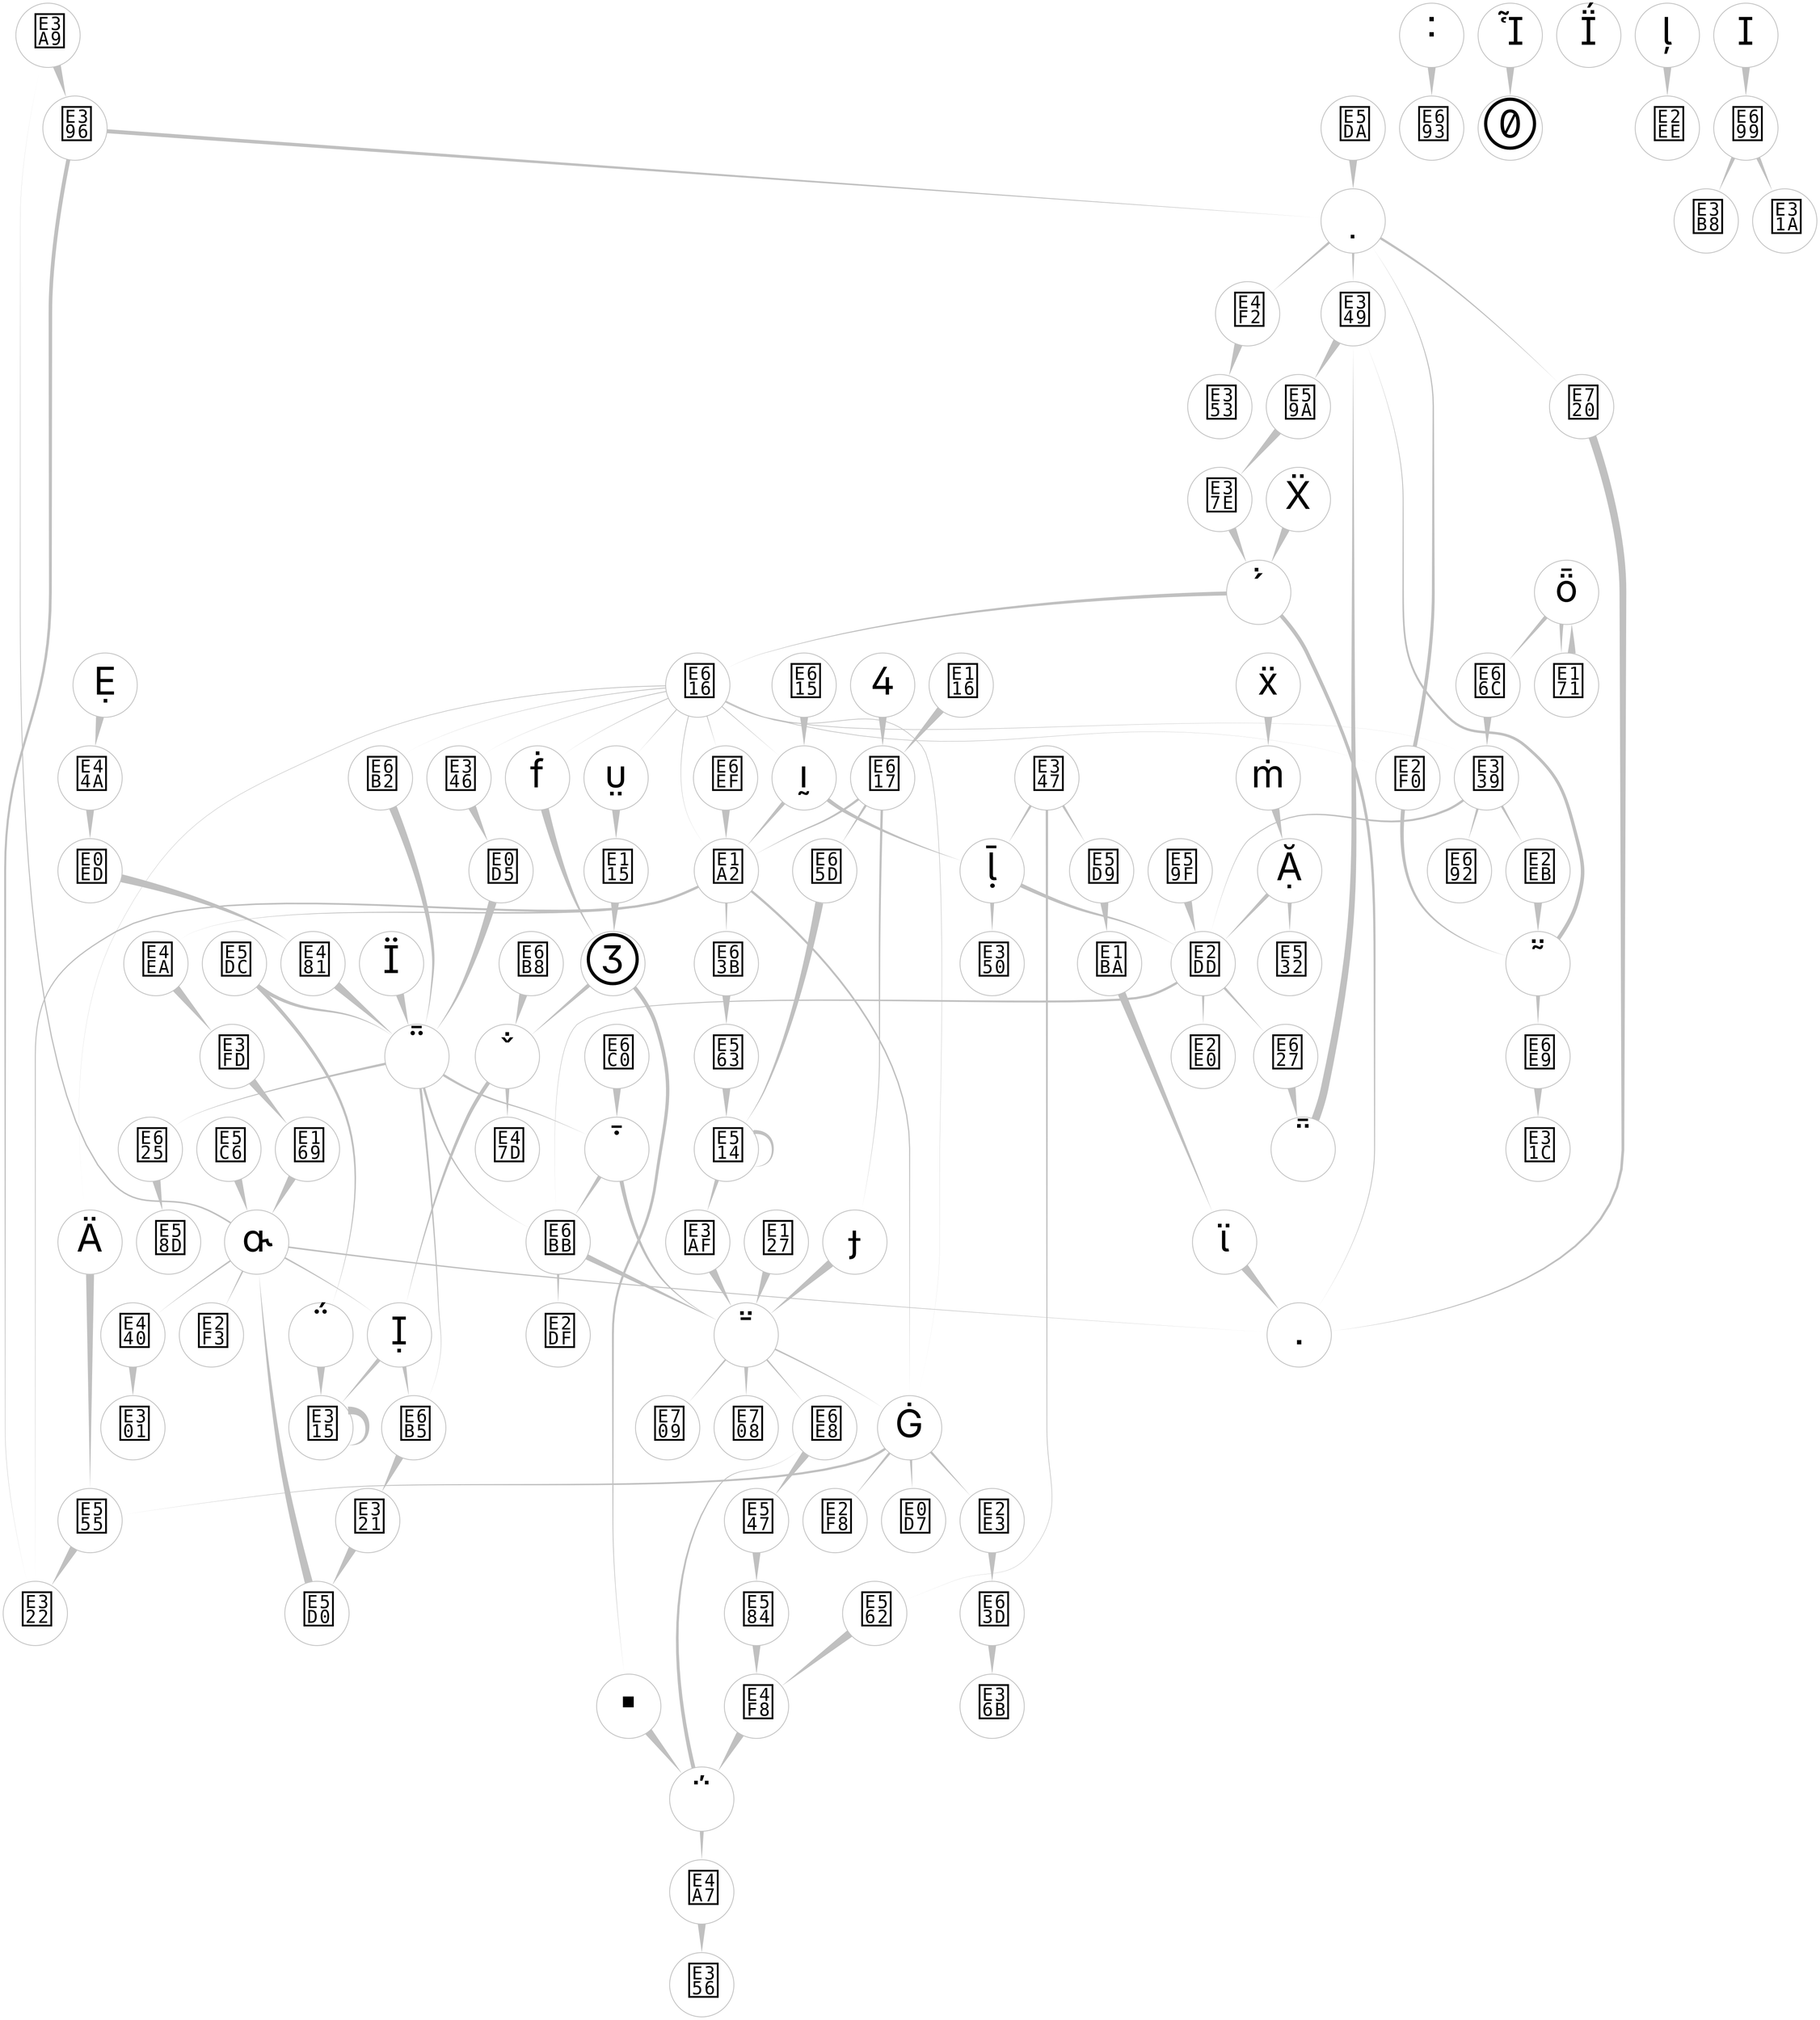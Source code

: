digraph "aton" {

  // Set general graph options
  graph [mindist=0, minlen=0, ratio="auto"]

  // Set the default properties for nodes and edges between nodes
  node [shape=ellipse, color=gray, fontname="NFM-Indus Script", fontsize=48, fixedsize=true, width=1.125, height=1.125]
  edge [color=gray, style=tapered, dir=forward, arrowhead=none]

  x3A9 [label="&#58281;"]
  x2F3 [label="&#58099;"]
  x2BA [label="&#58042;"]
  x322 [label="&#58146;"]
  x26E [label="&#57966;"]
  x514 [label="&#58644;"]
  x24A [label="&#57930;"]
  x1F0 [label="&#57840;"]
  x12B [label="&#57643;"]
  x396 [label="&#58262;"]
  x356 [label="&#58198;"]
  x37E [label="&#58238;"]
  x5D9 [label="&#58841;"]
  x692 [label="&#59026;"]
  x21F [label="&#57887;"]
  x562 [label="&#58722;"]
  x584 [label="&#58756;"]
  x04B [label="&#57419;"]
  x228 [label="&#57896;"]
  x625 [label="&#58917;"]
  x2A1 [label="&#58017;"]
  x6B8 [label="&#59064;"]
  x121 [label="&#57633;"]
  x6E8 [label="&#59112;"]
  x353 [label="&#58195;"]
  x23A [label="&#57914;"]
  x2D7 [label="&#58071;"]
  x617 [label="&#58903;"]
  x00D [label="&#57357;"]
  x2DC [label="&#58076;"]
  x2DD [label="&#58077;"]
  x4F2 [label="&#58610;"]
  x63B [label="&#58939;"]
  x627 [label="&#58919;"]
  x05A [label="&#57434;"]
  x339 [label="&#58169;"]
  x2CB [label="&#58059;"]
  x2D4 [label="&#58068;"]
  x321 [label="&#58145;"]
  x44A [label="&#58442;"]
  x4F8 [label="&#58616;"]
  x47D [label="&#58493;"]
  x2EE [label="&#58094;"]
  x3AF [label="&#58287;"]
  x285 [label="&#57989;"]
  x315 [label="&#58133;"]
  x481 [label="&#58497;"]
  x301 [label="&#58113;"]
  x58D [label="&#58765;"]
  x547 [label="&#58695;"]
  x116 [label="&#57622;"]
  x12D [label="&#57645;"]
  x2E3 [label="&#58083;"]
  x4EA [label="&#58602;"]
  x0ED [label="&#57581;"]
  x699 [label="&#59033;"]
  x0D5 [label="&#57557;"]
  x250 [label="&#57936;"]
  x350 [label="&#58192;"]
  x2E0 [label="&#58080;"]
  x346 [label="&#58182;"]
  x616 [label="&#58902;"]
  x118 [label="&#57624;"]
  x693 [label="&#59027;"]
  x127 [label="&#57639;"]
  x3B8 [label="&#58296;"]
  x057 [label="&#57431;"]
  x347 [label="&#58183;"]
  x5D0 [label="&#58832;"]
  x06E [label="&#57454;"]
  x1C3 [label="&#57795;"]
  x4A7 [label="&#58535;"]
  x59A [label="&#58778;"]
  x115 [label="&#57621;"]
  x5DA [label="&#58842;"]
  x66C [label="&#58988;"]
  x171 [label="&#57713;"]
  x122 [label="&#57634;"]
  x2C8 [label="&#58056;"]
  x59F [label="&#58783;"]
  x563 [label="&#58723;"]
  x6E9 [label="&#59113;"]
  x708 [label="&#59144;"]
  x1A2 [label="&#57762;"]
  x440 [label="&#58432;"]
  x2F8 [label="&#58104;"]
  x00C [label="&#57356;"]
  x5DC [label="&#58844;"]
  x1BA [label="&#57786;"]
  x22A [label="&#57898;"]
  x0D7 [label="&#57559;"]
  x6B2 [label="&#59058;"]
  x025 [label="&#57381;"]
  x1F2 [label="&#57842;"]
  x36B [label="&#58219;"]
  x2DF [label="&#58079;"]
  x63D [label="&#58941;"]
  x2EB [label="&#58091;"]
  x10A [label="&#57610;"]
  x709 [label="&#59145;"]
  x349 [label="&#58185;"]
  x2D6 [label="&#58070;"]
  x1E2 [label="&#57826;"]
  x2F0 [label="&#58096;"]
  x3FD [label="&#58365;"]
  x1E4 [label="&#57828;"]
  x65D [label="&#58973;"]
  x6BB [label="&#59067;"]
  x532 [label="&#58674;"]
  x6C0 [label="&#59072;"]
  x2CA [label="&#58058;"]
  x31A [label="&#58138;"]
  x04E [label="&#57422;"]
  x6B5 [label="&#59061;"]
  x6EF [label="&#59119;"]
  x2DB [label="&#58075;"]
  x31C [label="&#58140;"]
  x555 [label="&#58709;"]
  x5C6 [label="&#58822;"]
  x615 [label="&#58901;"]
  x720 [label="&#59168;"]
  x169 [label="&#57705;"]

  x3A9 -> x396 [penwidth=10]
  x2BA -> x693 [penwidth=10]
  x26E -> x24A [penwidth=10]
  x514 -> x514 [penwidth=5]
  x514 -> x3AF [penwidth=5]
  x24A -> x1E2 [penwidth=10]
  x1F0 -> x44A [penwidth=10]
  x396 -> x322 [penwidth=5]
  x396 -> x2DB [penwidth=5]
  x37E -> x2CA [penwidth=10]
  x5D9 -> x1BA [penwidth=10]
  x21F -> x2CA [penwidth=10]
  x562 -> x4F8 [penwidth=10]
  x584 -> x4F8 [penwidth=10]
  x04B -> x1A2 [penwidth=5]
  x04B -> x05A [penwidth=5]
  x625 -> x58D [penwidth=10]
  x2A1 -> x2DC [penwidth=10]
  x6B8 -> x2CB [penwidth=10]
  x121 -> x315 [penwidth=10]
  x6E8 -> x547 [penwidth=10]
  x23A -> x12D [penwidth=10]
  x2D7 -> x349 [penwidth=5]
  x2D7 -> x6E9 [penwidth=5]
  x617 -> x04E [penwidth=3]
  x617 -> x1A2 [penwidth=3]
  x617 -> x65D [penwidth=3]
  x00D -> x118 [penwidth=10]
  x2DD -> x6BB [penwidth=3]
  x2DD -> x2E0 [penwidth=3]
  x2DD -> x627 [penwidth=3]
  x4F2 -> x353 [penwidth=10]
  x63B -> x563 [penwidth=10]
  x627 -> x2D4 [penwidth=10]
  x05A -> x350 [penwidth=5]
  x05A -> x2DD [penwidth=5]
  x339 -> x2DD [penwidth=3]
  x339 -> x692 [penwidth=3]
  x339 -> x2EB [penwidth=3]
  x2CB -> x47D [penwidth=5]
  x2CB -> x22A [penwidth=5]
  x2D4 -> x349 [penwidth=10]
  x321 -> x5D0 [penwidth=10]
  x44A -> x0ED [penwidth=10]
  x4F8 -> x2C8 [penwidth=10]
  x3AF -> x2D6 [penwidth=10]
  x285 -> x115 [penwidth=10]
  x315 -> x315 [penwidth=10]
  x481 -> x118 [penwidth=10]
  x547 -> x584 [penwidth=10]
  x116 -> x617 [penwidth=10]
  x12D -> x1C3 [penwidth=5]
  x12D -> x2CB [penwidth=5]
  x2E3 -> x63D [penwidth=10]
  x4EA -> x3FD [penwidth=10]
  x0ED -> x481 [penwidth=10]
  x699 -> x31A [penwidth=5]
  x699 -> x3B8 [penwidth=5]
  x0D5 -> x118 [penwidth=10]
  x250 -> x171 [penwidth=5]
  x250 -> x66C [penwidth=5]
  x346 -> x0D5 [penwidth=10]
  x616 -> x339 [penwidth=1]
  x616 -> x1E4 [penwidth=1]
  x616 -> x6B2 [penwidth=1]
  x616 -> x285 [penwidth=1]
  x616 -> x1F2 [penwidth=1]
  x616 -> x2F0 [penwidth=1]
  x616 -> x6EF [penwidth=1]
  x616 -> x346 [penwidth=1]
  x616 -> x1A2 [penwidth=1]
  x616 -> x23A [penwidth=1]
  x616 -> x04B [penwidth=1]
  x118 -> x122 [penwidth=3]
  x118 -> x625 [penwidth=3]
  x118 -> x6B5 [penwidth=3]
  x118 -> x6BB [penwidth=3]
  x127 -> x2D6 [penwidth=10]
  x057 -> x2EE [penwidth=10]
  x347 -> x5D9 [penwidth=3]
  x347 -> x05A [penwidth=3]
  x347 -> x562 [penwidth=3]
  x5D0 -> x10A [penwidth=10]
  x06E -> x617 [penwidth=10]
  x1C3 -> x2C8 [penwidth=10]
  x4A7 -> x356 [penwidth=10]
  x59A -> x37E [penwidth=10]
  x115 -> x12D [penwidth=10]
  x5DA -> x2DB [penwidth=10]
  x66C -> x339 [penwidth=10]
  x171 -> x250 [penwidth=10]
  x122 -> x6BB [penwidth=5]
  x122 -> x2D6 [penwidth=5]
  x2C8 -> x6E8 [penwidth=5]
  x2C8 -> x4A7 [penwidth=5]
  x59F -> x2DD [penwidth=10]
  x563 -> x514 [penwidth=10]
  x6E9 -> x31C [penwidth=10]
  x1A2 -> x1F2 [penwidth=3]
  x1A2 -> x322 [penwidth=3]
  x1A2 -> x63B [penwidth=3]
  x1A2 -> x4EA [penwidth=3]
  x440 -> x301 [penwidth=10]
  x00C -> x699 [penwidth=10]
  x5DC -> x121 [penwidth=5]
  x5DC -> x118 [penwidth=5]
  x1BA -> x2A1 [penwidth=10]
  x22A -> x6B5 [penwidth=5]
  x22A -> x315 [penwidth=5]
  x6B2 -> x118 [penwidth=10]
  x025 -> x12B [penwidth=10]
  x1F2 -> x2F8 [penwidth=3]
  x1F2 -> x555 [penwidth=3]
  x1F2 -> x0D7 [penwidth=3]
  x1F2 -> x2E3 [penwidth=3]
  x63D -> x36B [penwidth=10]
  x2EB -> x2D7 [penwidth=10]
  x10A -> x440 [penwidth=2]
  x10A -> x2F3 [penwidth=2]
  x10A -> x22A [penwidth=2]
  x10A -> x3A9 [penwidth=2]
  x10A -> x2DC [penwidth=2]
  x349 -> x59A [penwidth=10]
  x2D6 -> x708 [penwidth=5]
  x2D6 -> x709 [penwidth=2]
  x2D6 -> x6E8 [penwidth=2]
  x2D6 -> x1F2 [penwidth=2]
  x1E2 -> x532 [penwidth=5]
  x1E2 -> x2DD [penwidth=5]
  x2F0 -> x2DB [penwidth=5]
  x2F0 -> x2D7 [penwidth=5]
  x3FD -> x169 [penwidth=10]
  x1E4 -> x555 [penwidth=10]
  x65D -> x514 [penwidth=10]
  x6BB -> x2DF [penwidth=3]
  x6BB -> x2D6 [penwidth=7]
  x6C0 -> x122 [penwidth=10]
  x2CA -> x2DC [penwidth=5]
  x2CA -> x616 [penwidth=5]
  x04E -> x2D6 [penwidth=10]
  x6B5 -> x321 [penwidth=10]
  x6EF -> x1A2 [penwidth=10]
  x2DB -> x4F2 [penwidth=3]
  x2DB -> x720 [penwidth=3]
  x2DB -> x349 [penwidth=3]
  x555 -> x322 [penwidth=10]
  x5C6 -> x10A [penwidth=10]
  x615 -> x04B [penwidth=10]
  x720 -> x2DC [penwidth=10]
  x169 -> x10A [penwidth=10]

}
